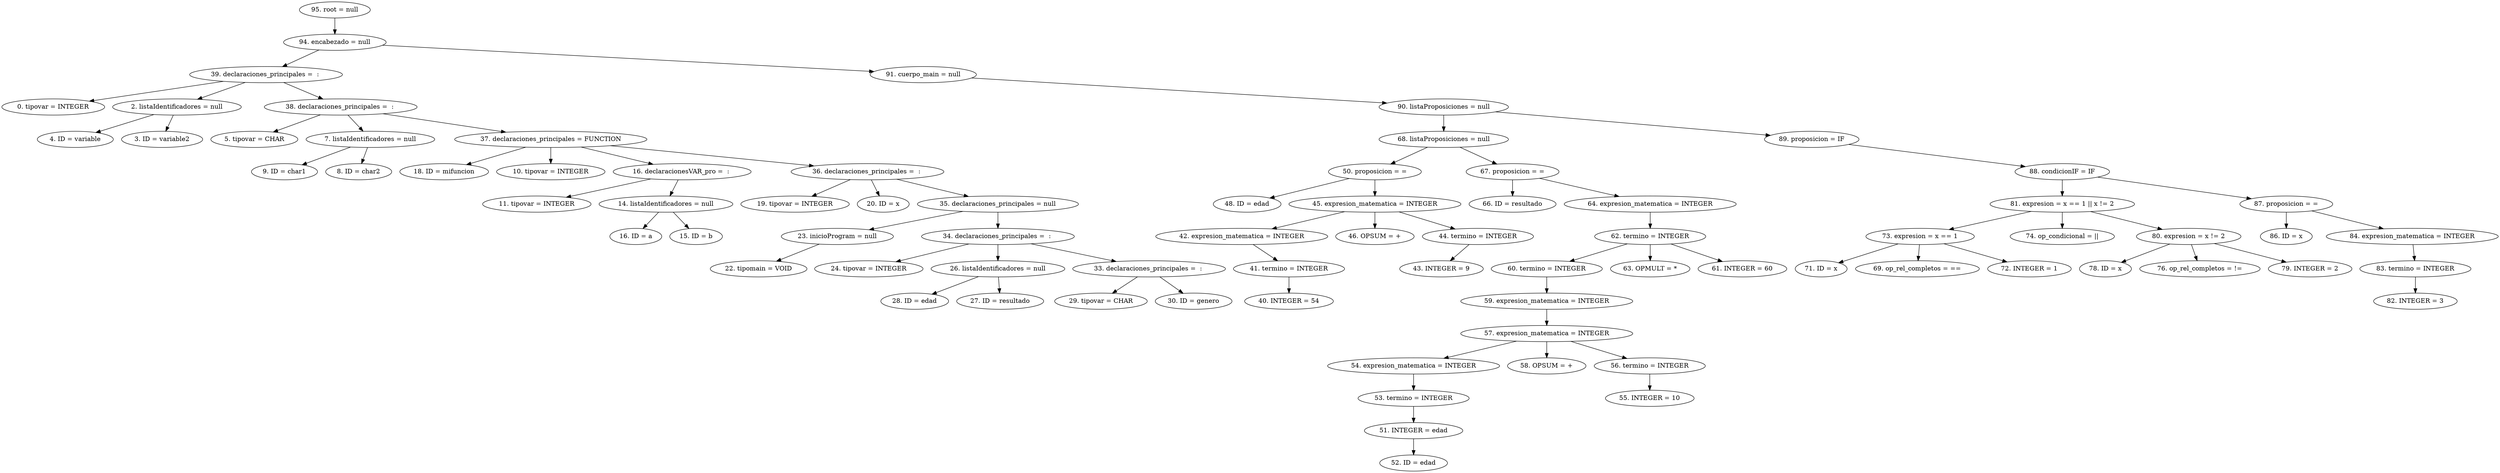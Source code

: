 digraph G {
"95. root = null"->"94. encabezado = null"
"94. encabezado = null"->"39. declaraciones_principales =  : "
"39. declaraciones_principales =  : "->"0. tipovar = INTEGER"
"39. declaraciones_principales =  : "->"2. listaIdentificadores = null"
"2. listaIdentificadores = null"->"4. ID = variable"
"2. listaIdentificadores = null"->"3. ID = variable2"
"39. declaraciones_principales =  : "->"38. declaraciones_principales =  : "
"38. declaraciones_principales =  : "->"5. tipovar = CHAR"
"38. declaraciones_principales =  : "->"7. listaIdentificadores = null"
"7. listaIdentificadores = null"->"9. ID = char1"
"7. listaIdentificadores = null"->"8. ID = char2"
"38. declaraciones_principales =  : "->"37. declaraciones_principales = FUNCTION"
"37. declaraciones_principales = FUNCTION"->"18. ID = mifuncion"
"37. declaraciones_principales = FUNCTION"->"10. tipovar = INTEGER"
"37. declaraciones_principales = FUNCTION"->"16. declaracionesVAR_pro =  : "
"16. declaracionesVAR_pro =  : "->"11. tipovar = INTEGER"
"16. declaracionesVAR_pro =  : "->"14. listaIdentificadores = null"
"14. listaIdentificadores = null"->"16. ID = a"
"14. listaIdentificadores = null"->"15. ID = b"
"37. declaraciones_principales = FUNCTION"->"36. declaraciones_principales =  : "
"36. declaraciones_principales =  : "->"19. tipovar = INTEGER"
"36. declaraciones_principales =  : "->"20. ID = x"
"36. declaraciones_principales =  : "->"35. declaraciones_principales = null"
"35. declaraciones_principales = null"->"23. inicioProgram = null"
"23. inicioProgram = null"->"22. tipomain = VOID"
"35. declaraciones_principales = null"->"34. declaraciones_principales =  : "
"34. declaraciones_principales =  : "->"24. tipovar = INTEGER"
"34. declaraciones_principales =  : "->"26. listaIdentificadores = null"
"26. listaIdentificadores = null"->"28. ID = edad"
"26. listaIdentificadores = null"->"27. ID = resultado"
"34. declaraciones_principales =  : "->"33. declaraciones_principales =  : "
"33. declaraciones_principales =  : "->"29. tipovar = CHAR"
"33. declaraciones_principales =  : "->"30. ID = genero"
"94. encabezado = null"->"91. cuerpo_main = null"
"91. cuerpo_main = null"->"90. listaProposiciones = null"
"90. listaProposiciones = null"->"68. listaProposiciones = null"
"68. listaProposiciones = null"->"50. proposicion = ="
"50. proposicion = ="->"48. ID = edad"
"50. proposicion = ="->"45. expresion_matematica = INTEGER"
"45. expresion_matematica = INTEGER"->"42. expresion_matematica = INTEGER"
"42. expresion_matematica = INTEGER"->"41. termino = INTEGER"
"41. termino = INTEGER"->"40. INTEGER = 54"
"45. expresion_matematica = INTEGER"->"46. OPSUM = +"
"45. expresion_matematica = INTEGER"->"44. termino = INTEGER"
"44. termino = INTEGER"->"43. INTEGER = 9"
"68. listaProposiciones = null"->"67. proposicion = ="
"67. proposicion = ="->"66. ID = resultado"
"67. proposicion = ="->"64. expresion_matematica = INTEGER"
"64. expresion_matematica = INTEGER"->"62. termino = INTEGER"
"62. termino = INTEGER"->"60. termino = INTEGER"
"60. termino = INTEGER"->"59. expresion_matematica = INTEGER"
"59. expresion_matematica = INTEGER"->"57. expresion_matematica = INTEGER"
"57. expresion_matematica = INTEGER"->"54. expresion_matematica = INTEGER"
"54. expresion_matematica = INTEGER"->"53. termino = INTEGER"
"53. termino = INTEGER"->"51. INTEGER = edad"
"51. INTEGER = edad"->"52. ID = edad"
"57. expresion_matematica = INTEGER"->"58. OPSUM = +"
"57. expresion_matematica = INTEGER"->"56. termino = INTEGER"
"56. termino = INTEGER"->"55. INTEGER = 10"
"62. termino = INTEGER"->"63. OPMULT = *"
"62. termino = INTEGER"->"61. INTEGER = 60"
"90. listaProposiciones = null"->"89. proposicion = IF"
"89. proposicion = IF"->"88. condicionIF = IF"
"88. condicionIF = IF"->"81. expresion = x == 1 || x != 2"
"81. expresion = x == 1 || x != 2"->"73. expresion = x == 1"
"73. expresion = x == 1"->"71. ID = x"
"73. expresion = x == 1"->"69. op_rel_completos = =="
"73. expresion = x == 1"->"72. INTEGER = 1"
"81. expresion = x == 1 || x != 2"->"74. op_condicional = ||"
"81. expresion = x == 1 || x != 2"->"80. expresion = x != 2"
"80. expresion = x != 2"->"78. ID = x"
"80. expresion = x != 2"->"76. op_rel_completos = !="
"80. expresion = x != 2"->"79. INTEGER = 2"
"88. condicionIF = IF"->"87. proposicion = ="
"87. proposicion = ="->"86. ID = x"
"87. proposicion = ="->"84. expresion_matematica = INTEGER"
"84. expresion_matematica = INTEGER"->"83. termino = INTEGER"
"83. termino = INTEGER"->"82. INTEGER = 3"


}
